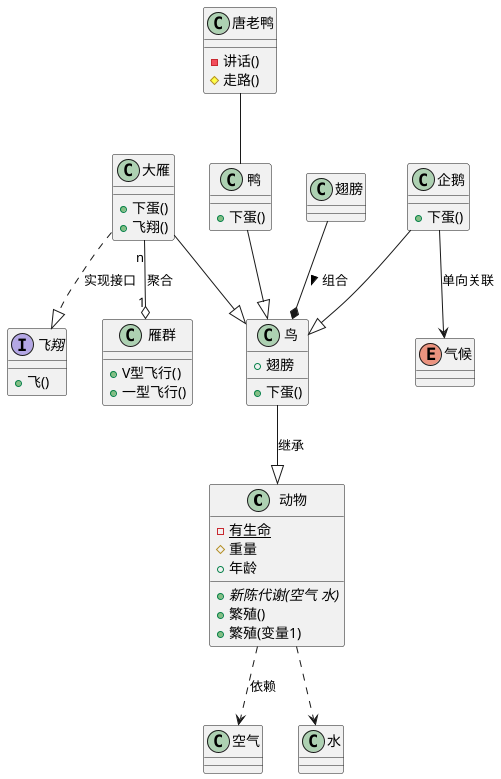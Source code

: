 @startuml
动物 ..> 空气 : 依赖
动物 ..> 水
鸟 --|> 动物 : 继承
大雁 ..|> 飞翔 : 实现接口
大雁 --|> 鸟
大雁 "n" --o "1" 雁群 : 聚合
鸭 --|> 鸟
唐老鸭 -- 鸭
翅膀 --* 鸟 : 组合 >
企鹅 --> 气候 : 单向关联
企鹅 --|> 鸟

class 动物 {
    - {static}有生命
    # 重量
    + 年龄
    + {abstract}新陈代谢(空气 水)
    + 繁殖()
    + 繁殖(变量1)
}

class 空气

class 水

class 鸟 {
    + 翅膀
    + 下蛋()
}

class 翅膀 {

}

interface 飞翔 {
    + 飞()
}

class 大雁 {
    + 下蛋()
    + 飞翔()
}


class 雁群 {
    + V型飞行()
    + 一型飞行()
}

class 鸭 {
    + 下蛋()
}

class 唐老鸭 {
    - 讲话()
    # 走路()
}

class 企鹅 {
    + 下蛋()
}

enum 气候 {
}


@enduml
